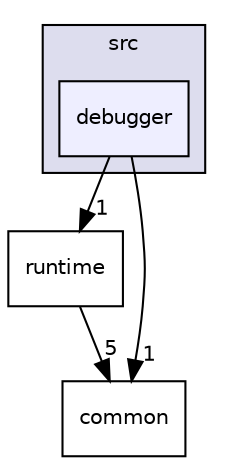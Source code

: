 digraph "src/debugger" {
  compound=true
  node [ fontsize="10", fontname="Helvetica"];
  edge [ labelfontsize="10", labelfontname="Helvetica"];
  subgraph clusterdir_68267d1309a1af8e8297ef4c3efbcdba {
    graph [ bgcolor="#ddddee", pencolor="black", label="src" fontname="Helvetica", fontsize="10", URL="dir_68267d1309a1af8e8297ef4c3efbcdba.html"]
  dir_3b0503ee98bf82388a1f66e962123523 [shape=box, label="debugger", style="filled", fillcolor="#eeeeff", pencolor="black", URL="dir_3b0503ee98bf82388a1f66e962123523.html"];
  }
  dir_bf9f26469d00835ba20ff8d80ee5a804 [shape=box label="runtime" URL="dir_bf9f26469d00835ba20ff8d80ee5a804.html"];
  dir_fdedb0aba14d44ce9d99bc100e026e6a [shape=box label="common" URL="dir_fdedb0aba14d44ce9d99bc100e026e6a.html"];
  dir_3b0503ee98bf82388a1f66e962123523->dir_bf9f26469d00835ba20ff8d80ee5a804 [headlabel="1", labeldistance=1.5 headhref="dir_000003_000005.html"];
  dir_3b0503ee98bf82388a1f66e962123523->dir_fdedb0aba14d44ce9d99bc100e026e6a [headlabel="1", labeldistance=1.5 headhref="dir_000003_000001.html"];
  dir_bf9f26469d00835ba20ff8d80ee5a804->dir_fdedb0aba14d44ce9d99bc100e026e6a [headlabel="5", labeldistance=1.5 headhref="dir_000005_000001.html"];
}
